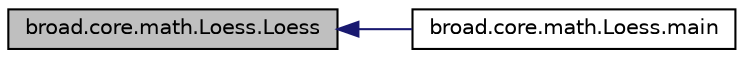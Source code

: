 digraph "broad.core.math.Loess.Loess"
{
  edge [fontname="Helvetica",fontsize="10",labelfontname="Helvetica",labelfontsize="10"];
  node [fontname="Helvetica",fontsize="10",shape=record];
  rankdir="LR";
  Node1 [label="broad.core.math.Loess.Loess",height=0.2,width=0.4,color="black", fillcolor="grey75", style="filled" fontcolor="black"];
  Node1 -> Node2 [dir="back",color="midnightblue",fontsize="10",style="solid",fontname="Helvetica"];
  Node2 [label="broad.core.math.Loess.main",height=0.2,width=0.4,color="black", fillcolor="white", style="filled",URL="$classbroad_1_1core_1_1math_1_1_loess.html#af04e63ac43128a7fcff226eccb6e095a"];
}
